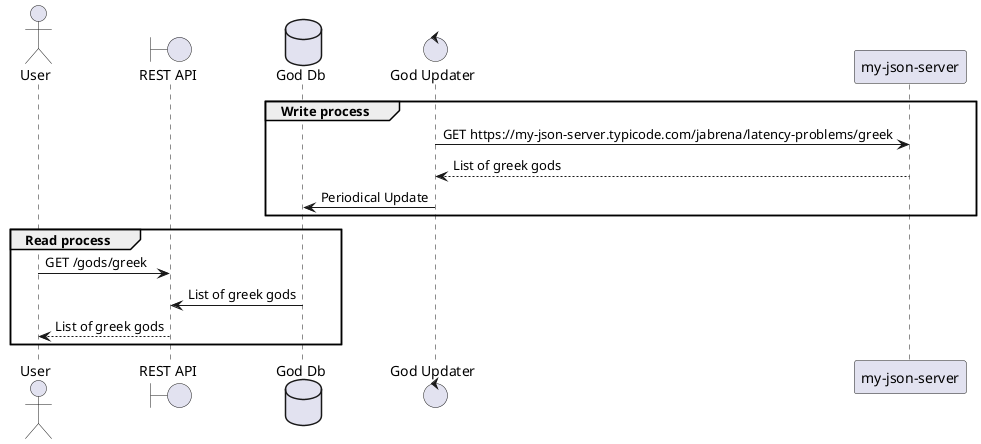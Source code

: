 @startuml

actor "User"
boundary "REST API"
database "God Db"
control "God Updater"

group Write process

"God Updater" -> "my-json-server": GET https://my-json-server.typicode.com/jabrena/latency-problems/greek
"God Updater" <-- "my-json-server": List of greek gods
"God Db" <- "God Updater" : Periodical Update

end

group Read process

"User" -> "REST API": GET /gods/greek
"God Db" -> "REST API": List of greek gods
"User" <-- "REST API": List of greek gods

end

@enduml